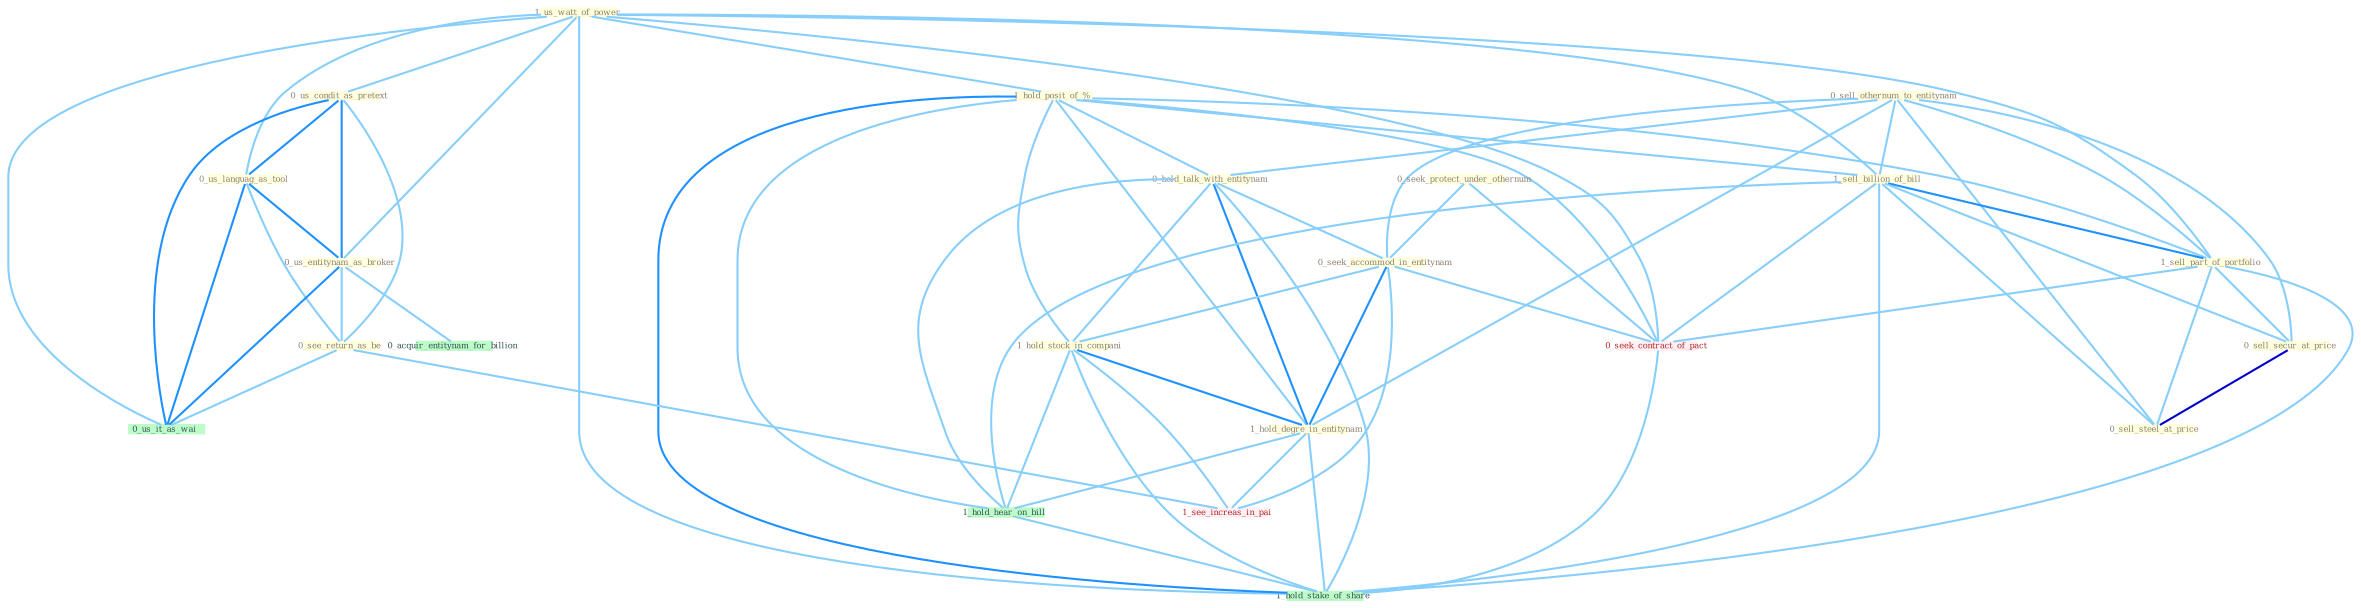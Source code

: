 Graph G{ 
    node
    [shape=polygon,style=filled,width=.5,height=.06,color="#BDFCC9",fixedsize=true,fontsize=4,
    fontcolor="#2f4f4f"];
    {node
    [color="#ffffe0", fontcolor="#8b7d6b"] "1_us_watt_of_power " "1_hold_posit_of_% " "0_sell_othernum_to_entitynam " "0_hold_talk_with_entitynam " "1_sell_billion_of_bill " "0_us_condit_as_pretext " "0_seek_protect_under_othernum " "1_sell_part_of_portfolio " "0_seek_accommod_in_entitynam " "1_hold_stock_in_compani " "0_sell_secur_at_price " "1_hold_degre_in_entitynam " "0_us_languag_as_tool " "0_us_entitynam_as_broker " "0_see_return_as_be " "0_sell_steel_at_price "}
{node [color="#fff0f5", fontcolor="#b22222"] "0_seek_contract_of_pact " "1_see_increas_in_pai "}
edge [color="#B0E2FF"];

	"1_us_watt_of_power " -- "1_hold_posit_of_% " [w="1", color="#87cefa" ];
	"1_us_watt_of_power " -- "1_sell_billion_of_bill " [w="1", color="#87cefa" ];
	"1_us_watt_of_power " -- "0_us_condit_as_pretext " [w="1", color="#87cefa" ];
	"1_us_watt_of_power " -- "1_sell_part_of_portfolio " [w="1", color="#87cefa" ];
	"1_us_watt_of_power " -- "0_us_languag_as_tool " [w="1", color="#87cefa" ];
	"1_us_watt_of_power " -- "0_us_entitynam_as_broker " [w="1", color="#87cefa" ];
	"1_us_watt_of_power " -- "0_seek_contract_of_pact " [w="1", color="#87cefa" ];
	"1_us_watt_of_power " -- "0_us_it_as_wai " [w="1", color="#87cefa" ];
	"1_us_watt_of_power " -- "1_hold_stake_of_share " [w="1", color="#87cefa" ];
	"1_hold_posit_of_% " -- "0_hold_talk_with_entitynam " [w="1", color="#87cefa" ];
	"1_hold_posit_of_% " -- "1_sell_billion_of_bill " [w="1", color="#87cefa" ];
	"1_hold_posit_of_% " -- "1_sell_part_of_portfolio " [w="1", color="#87cefa" ];
	"1_hold_posit_of_% " -- "1_hold_stock_in_compani " [w="1", color="#87cefa" ];
	"1_hold_posit_of_% " -- "1_hold_degre_in_entitynam " [w="1", color="#87cefa" ];
	"1_hold_posit_of_% " -- "0_seek_contract_of_pact " [w="1", color="#87cefa" ];
	"1_hold_posit_of_% " -- "1_hold_hear_on_bill " [w="1", color="#87cefa" ];
	"1_hold_posit_of_% " -- "1_hold_stake_of_share " [w="2", color="#1e90ff" , len=0.8];
	"0_sell_othernum_to_entitynam " -- "0_hold_talk_with_entitynam " [w="1", color="#87cefa" ];
	"0_sell_othernum_to_entitynam " -- "1_sell_billion_of_bill " [w="1", color="#87cefa" ];
	"0_sell_othernum_to_entitynam " -- "1_sell_part_of_portfolio " [w="1", color="#87cefa" ];
	"0_sell_othernum_to_entitynam " -- "0_seek_accommod_in_entitynam " [w="1", color="#87cefa" ];
	"0_sell_othernum_to_entitynam " -- "0_sell_secur_at_price " [w="1", color="#87cefa" ];
	"0_sell_othernum_to_entitynam " -- "1_hold_degre_in_entitynam " [w="1", color="#87cefa" ];
	"0_sell_othernum_to_entitynam " -- "0_sell_steel_at_price " [w="1", color="#87cefa" ];
	"0_hold_talk_with_entitynam " -- "0_seek_accommod_in_entitynam " [w="1", color="#87cefa" ];
	"0_hold_talk_with_entitynam " -- "1_hold_stock_in_compani " [w="1", color="#87cefa" ];
	"0_hold_talk_with_entitynam " -- "1_hold_degre_in_entitynam " [w="2", color="#1e90ff" , len=0.8];
	"0_hold_talk_with_entitynam " -- "1_hold_hear_on_bill " [w="1", color="#87cefa" ];
	"0_hold_talk_with_entitynam " -- "1_hold_stake_of_share " [w="1", color="#87cefa" ];
	"1_sell_billion_of_bill " -- "1_sell_part_of_portfolio " [w="2", color="#1e90ff" , len=0.8];
	"1_sell_billion_of_bill " -- "0_sell_secur_at_price " [w="1", color="#87cefa" ];
	"1_sell_billion_of_bill " -- "0_sell_steel_at_price " [w="1", color="#87cefa" ];
	"1_sell_billion_of_bill " -- "0_seek_contract_of_pact " [w="1", color="#87cefa" ];
	"1_sell_billion_of_bill " -- "1_hold_hear_on_bill " [w="1", color="#87cefa" ];
	"1_sell_billion_of_bill " -- "1_hold_stake_of_share " [w="1", color="#87cefa" ];
	"0_us_condit_as_pretext " -- "0_us_languag_as_tool " [w="2", color="#1e90ff" , len=0.8];
	"0_us_condit_as_pretext " -- "0_us_entitynam_as_broker " [w="2", color="#1e90ff" , len=0.8];
	"0_us_condit_as_pretext " -- "0_see_return_as_be " [w="1", color="#87cefa" ];
	"0_us_condit_as_pretext " -- "0_us_it_as_wai " [w="2", color="#1e90ff" , len=0.8];
	"0_seek_protect_under_othernum " -- "0_seek_accommod_in_entitynam " [w="1", color="#87cefa" ];
	"0_seek_protect_under_othernum " -- "0_seek_contract_of_pact " [w="1", color="#87cefa" ];
	"1_sell_part_of_portfolio " -- "0_sell_secur_at_price " [w="1", color="#87cefa" ];
	"1_sell_part_of_portfolio " -- "0_sell_steel_at_price " [w="1", color="#87cefa" ];
	"1_sell_part_of_portfolio " -- "0_seek_contract_of_pact " [w="1", color="#87cefa" ];
	"1_sell_part_of_portfolio " -- "1_hold_stake_of_share " [w="1", color="#87cefa" ];
	"0_seek_accommod_in_entitynam " -- "1_hold_stock_in_compani " [w="1", color="#87cefa" ];
	"0_seek_accommod_in_entitynam " -- "1_hold_degre_in_entitynam " [w="2", color="#1e90ff" , len=0.8];
	"0_seek_accommod_in_entitynam " -- "0_seek_contract_of_pact " [w="1", color="#87cefa" ];
	"0_seek_accommod_in_entitynam " -- "1_see_increas_in_pai " [w="1", color="#87cefa" ];
	"1_hold_stock_in_compani " -- "1_hold_degre_in_entitynam " [w="2", color="#1e90ff" , len=0.8];
	"1_hold_stock_in_compani " -- "1_see_increas_in_pai " [w="1", color="#87cefa" ];
	"1_hold_stock_in_compani " -- "1_hold_hear_on_bill " [w="1", color="#87cefa" ];
	"1_hold_stock_in_compani " -- "1_hold_stake_of_share " [w="1", color="#87cefa" ];
	"0_sell_secur_at_price " -- "0_sell_steel_at_price " [w="3", color="#0000cd" , len=0.6];
	"1_hold_degre_in_entitynam " -- "1_see_increas_in_pai " [w="1", color="#87cefa" ];
	"1_hold_degre_in_entitynam " -- "1_hold_hear_on_bill " [w="1", color="#87cefa" ];
	"1_hold_degre_in_entitynam " -- "1_hold_stake_of_share " [w="1", color="#87cefa" ];
	"0_us_languag_as_tool " -- "0_us_entitynam_as_broker " [w="2", color="#1e90ff" , len=0.8];
	"0_us_languag_as_tool " -- "0_see_return_as_be " [w="1", color="#87cefa" ];
	"0_us_languag_as_tool " -- "0_us_it_as_wai " [w="2", color="#1e90ff" , len=0.8];
	"0_us_entitynam_as_broker " -- "0_see_return_as_be " [w="1", color="#87cefa" ];
	"0_us_entitynam_as_broker " -- "0_us_it_as_wai " [w="2", color="#1e90ff" , len=0.8];
	"0_us_entitynam_as_broker " -- "0_acquir_entitynam_for_billion " [w="1", color="#87cefa" ];
	"0_see_return_as_be " -- "0_us_it_as_wai " [w="1", color="#87cefa" ];
	"0_see_return_as_be " -- "1_see_increas_in_pai " [w="1", color="#87cefa" ];
	"0_seek_contract_of_pact " -- "1_hold_stake_of_share " [w="1", color="#87cefa" ];
	"1_hold_hear_on_bill " -- "1_hold_stake_of_share " [w="1", color="#87cefa" ];
}